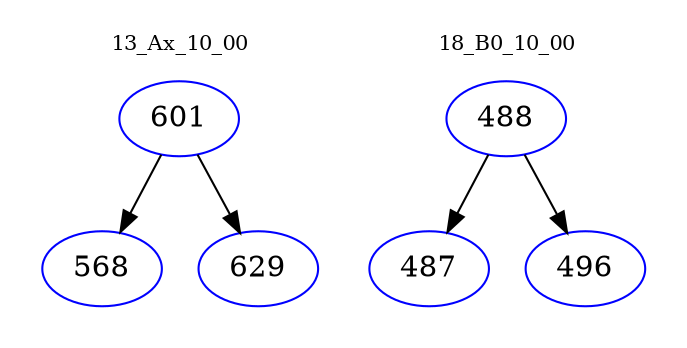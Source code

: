 digraph{
subgraph cluster_0 {
color = white
label = "13_Ax_10_00";
fontsize=10;
T0_601 [label="601", color="blue"]
T0_601 -> T0_568 [color="black"]
T0_568 [label="568", color="blue"]
T0_601 -> T0_629 [color="black"]
T0_629 [label="629", color="blue"]
}
subgraph cluster_1 {
color = white
label = "18_B0_10_00";
fontsize=10;
T1_488 [label="488", color="blue"]
T1_488 -> T1_487 [color="black"]
T1_487 [label="487", color="blue"]
T1_488 -> T1_496 [color="black"]
T1_496 [label="496", color="blue"]
}
}
